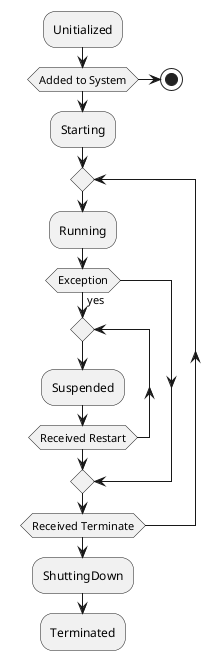 @startuml

:Unitialized;

if (Added to System)

:Starting;

else

stop

endif

repeat
  :Running;

  if (Exception) then(yes)

  repeat
    :Suspended;
   repeat while(Received Restart)

  else

  endif

repeat while (Received Terminate)

:ShuttingDown;

:Terminated;

@enduml
